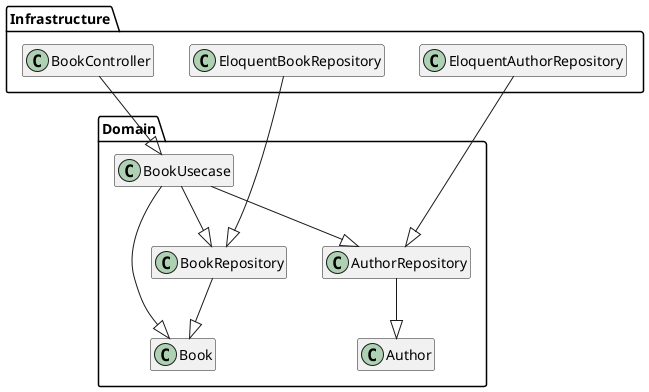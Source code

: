 @startuml class
hide Method
hide Field

package Domain {
    class BookUsecase
    class BookRepository
    class AuthorRepository
    class Book
    class Author
}

package Infrastructure {
    class BookController
    class EloquentAuthorRepository
    class EloquentBookRepository
}

BookUsecase --|> BookRepository
BookRepository --|> Book
BookUsecase --|> Book
BookUsecase --|> AuthorRepository
AuthorRepository --|> Author


BookController --|> BookUsecase
EloquentBookRepository --|> BookRepository
EloquentAuthorRepository --|> AuthorRepository
@enduml